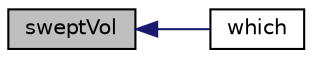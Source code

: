 digraph "sweptVol"
{
  bgcolor="transparent";
  edge [fontname="Helvetica",fontsize="10",labelfontname="Helvetica",labelfontsize="10"];
  node [fontname="Helvetica",fontsize="10",shape=record];
  rankdir="LR";
  Node491 [label="sweptVol",height=0.2,width=0.4,color="black", fillcolor="grey75", style="filled", fontcolor="black"];
  Node491 -> Node492 [dir="back",color="midnightblue",fontsize="10",style="solid",fontname="Helvetica"];
  Node492 [label="which",height=0.2,width=0.4,color="black",URL="$a28369.html#adcbaa18784c32232abea234a93c9460e",tooltip="Navigation through face vertices. "];
}
